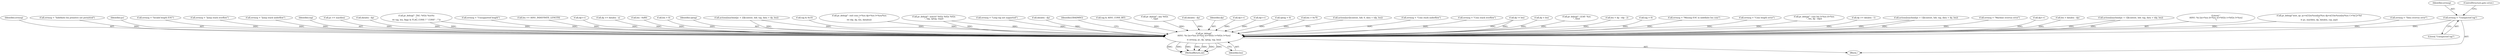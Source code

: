 digraph "0_linux_0d62e9dd6da45bbf0f33a8617afc5fe774c8f45f@pointer" {
"1000940" [label="(Call,errmsg = \"Unexpected tag\")"];
"1000949" [label="(Call,pr_debug(\"\nASN1: %s [m=%zu d=%zu ot=%02x t=%02x l=%zu]\n\",\n\t\t errmsg, pc, dp, optag, tag, len))"];
"1000951" [label="(Identifier,errmsg)"];
"1000935" [label="(Call,errmsg = \"Indefinite len primitive not permitted\")"];
"1000952" [label="(Identifier,pc)"];
"1000925" [label="(Call,errmsg = \"Invalid length EOC\")"];
"1000900" [label="(Call,errmsg = \"Jump stack overflow\")"];
"1000895" [label="(Call,errmsg = \"Jump stack underflow\")"];
"1000955" [label="(Identifier,tag)"];
"1000200" [label="(Call,pc >= machlen)"];
"1000418" [label="(Call,datalen - dp)"];
"1000468" [label="(Call,pr_debug(\"- TAG: %02x %zu%s\n\",\n\t\t\t tag, len, flags & FLAG_CONS ? \" CONS\" : \"\"))"];
"1000930" [label="(Call,errmsg = \"Unsupported length\")"];
"1000348" [label="(Call,len == ASN1_INDEFINITE_LENGTH)"];
"1000265" [label="(Call,dp++)"];
"1000386" [label="(Call,dp >= datalen - n)"];
"1000375" [label="(Call,len - 0x80)"];
"1000170" [label="(Call,len = 0)"];
"1000954" [label="(Identifier,optag)"];
"1000508" [label="(Call,actions[machine[pc + 2]](context, hdr, tag, data + dp, len))"];
"1000270" [label="(Call,tag & 0x1f)"];
"1000674" [label="(Call,pr_debug(\"- end cons t=%zu dp=%zu l=%zu/%zu\n\",\n\t\t\t tdp, dp, len, datalen))"];
"1000308" [label="(Call,pr_debug(\"- match? %02x %02x %02x\n\", tag, optag, tmp))"];
"1000960" [label="(MethodReturn,int)"];
"1000945" [label="(Call,errmsg = \"Long tag not supported\")"];
"1000691" [label="(Call,datalen - dp)"];
"1000959" [label="(Identifier,EBADMSG)"];
"1000355" [label="(Call,tag & ASN1_CONS_BIT)"];
"1000280" [label="(Call,pr_debug(\"- any %02x\n\", tag))"];
"1000366" [label="(Call,datalen - dp)"];
"1000956" [label="(Identifier,len)"];
"1000953" [label="(Identifier,dp)"];
"1000728" [label="(Call,dp++)"];
"1000940" [label="(Call,errmsg = \"Unexpected tag\")"];
"1000339" [label="(Call,dp++)"];
"1000149" [label="(Call,optag = 0)"];
"1000342" [label="(Call,len > 0x7f)"];
"1000806" [label="(Call,actions[act](context, hdr, 0, data + tdp, len))"];
"1000942" [label="(Literal,\"Unexpected tag\")"];
"1000905" [label="(Call,errmsg = \"Cons stack underflow\")"];
"1000910" [label="(Call,errmsg = \"Cons stack overflow\")"];
"1000766" [label="(Call,dp != len)"];
"1000743" [label="(Call,dp < len)"];
"1000561" [label="(Call,pr_debug(\"- LEAF: %zu\n\", len))"];
"1000116" [label="(Block,)"];
"1000732" [label="(Call,len = dp - tdp - 2)"];
"1000137" [label="(Call,tag = 0)"];
"1000941" [label="(Identifier,errmsg)"];
"1000920" [label="(Call,errmsg = \"Missing EOC in indefinite len cons\")"];
"1000943" [label="(ControlStructure,goto error;)"];
"1000949" [label="(Call,pr_debug(\"\nASN1: %s [m=%zu d=%zu ot=%02x t=%02x l=%zu]\n\",\n\t\t errmsg, pc, dp, optag, tag, len))"];
"1000915" [label="(Call,errmsg = \"Cons length error\")"];
"1000773" [label="(Call,pr_debug(\"- cons len l=%zu d=%zu\n\", len, dp - tdp))"];
"1000255" [label="(Call,dp >= datalen - 1)"];
"1000488" [label="(Call,actions[machine[pc + 1]](context, hdr, tag, data + dp, len))"];
"1000890" [label="(Call,errmsg = \"Machine overrun error\")"];
"1000700" [label="(Call,dp++)"];
"1000416" [label="(Call,len > datalen - dp)"];
"1000836" [label="(Call,actions[machine[pc + 1]](context, hdr, tag, data + tdp, len))"];
"1000950" [label="(Literal,\"\nASN1: %s [m=%zu d=%zu ot=%02x t=%02x l=%zu]\n\")"];
"1000190" [label="(Call,pr_debug(\"next_op: pc=\e[32m%zu\e[m/%zu dp=\e[33m%zu\e[m/%zu C=%d J=%d\n\",\n\t\t pc, machlen, dp, datalen, csp, jsp))"];
"1000885" [label="(Call,errmsg = \"Data overrun error\")"];
"1000940" -> "1000116"  [label="AST: "];
"1000940" -> "1000942"  [label="CFG: "];
"1000941" -> "1000940"  [label="AST: "];
"1000942" -> "1000940"  [label="AST: "];
"1000943" -> "1000940"  [label="CFG: "];
"1000940" -> "1000949"  [label="DDG: "];
"1000949" -> "1000116"  [label="AST: "];
"1000949" -> "1000956"  [label="CFG: "];
"1000950" -> "1000949"  [label="AST: "];
"1000951" -> "1000949"  [label="AST: "];
"1000952" -> "1000949"  [label="AST: "];
"1000953" -> "1000949"  [label="AST: "];
"1000954" -> "1000949"  [label="AST: "];
"1000955" -> "1000949"  [label="AST: "];
"1000956" -> "1000949"  [label="AST: "];
"1000959" -> "1000949"  [label="CFG: "];
"1000949" -> "1000960"  [label="DDG: "];
"1000949" -> "1000960"  [label="DDG: "];
"1000949" -> "1000960"  [label="DDG: "];
"1000949" -> "1000960"  [label="DDG: "];
"1000949" -> "1000960"  [label="DDG: "];
"1000949" -> "1000960"  [label="DDG: "];
"1000949" -> "1000960"  [label="DDG: "];
"1000935" -> "1000949"  [label="DDG: "];
"1000910" -> "1000949"  [label="DDG: "];
"1000920" -> "1000949"  [label="DDG: "];
"1000905" -> "1000949"  [label="DDG: "];
"1000895" -> "1000949"  [label="DDG: "];
"1000930" -> "1000949"  [label="DDG: "];
"1000900" -> "1000949"  [label="DDG: "];
"1000890" -> "1000949"  [label="DDG: "];
"1000925" -> "1000949"  [label="DDG: "];
"1000885" -> "1000949"  [label="DDG: "];
"1000945" -> "1000949"  [label="DDG: "];
"1000915" -> "1000949"  [label="DDG: "];
"1000200" -> "1000949"  [label="DDG: "];
"1000691" -> "1000949"  [label="DDG: "];
"1000190" -> "1000949"  [label="DDG: "];
"1000728" -> "1000949"  [label="DDG: "];
"1000766" -> "1000949"  [label="DDG: "];
"1000766" -> "1000949"  [label="DDG: "];
"1000700" -> "1000949"  [label="DDG: "];
"1000366" -> "1000949"  [label="DDG: "];
"1000418" -> "1000949"  [label="DDG: "];
"1000339" -> "1000949"  [label="DDG: "];
"1000255" -> "1000949"  [label="DDG: "];
"1000386" -> "1000949"  [label="DDG: "];
"1000265" -> "1000949"  [label="DDG: "];
"1000308" -> "1000949"  [label="DDG: "];
"1000308" -> "1000949"  [label="DDG: "];
"1000149" -> "1000949"  [label="DDG: "];
"1000355" -> "1000949"  [label="DDG: "];
"1000280" -> "1000949"  [label="DDG: "];
"1000508" -> "1000949"  [label="DDG: "];
"1000508" -> "1000949"  [label="DDG: "];
"1000488" -> "1000949"  [label="DDG: "];
"1000488" -> "1000949"  [label="DDG: "];
"1000836" -> "1000949"  [label="DDG: "];
"1000836" -> "1000949"  [label="DDG: "];
"1000137" -> "1000949"  [label="DDG: "];
"1000468" -> "1000949"  [label="DDG: "];
"1000468" -> "1000949"  [label="DDG: "];
"1000270" -> "1000949"  [label="DDG: "];
"1000348" -> "1000949"  [label="DDG: "];
"1000375" -> "1000949"  [label="DDG: "];
"1000561" -> "1000949"  [label="DDG: "];
"1000342" -> "1000949"  [label="DDG: "];
"1000416" -> "1000949"  [label="DDG: "];
"1000170" -> "1000949"  [label="DDG: "];
"1000806" -> "1000949"  [label="DDG: "];
"1000773" -> "1000949"  [label="DDG: "];
"1000732" -> "1000949"  [label="DDG: "];
"1000674" -> "1000949"  [label="DDG: "];
"1000743" -> "1000949"  [label="DDG: "];
}
